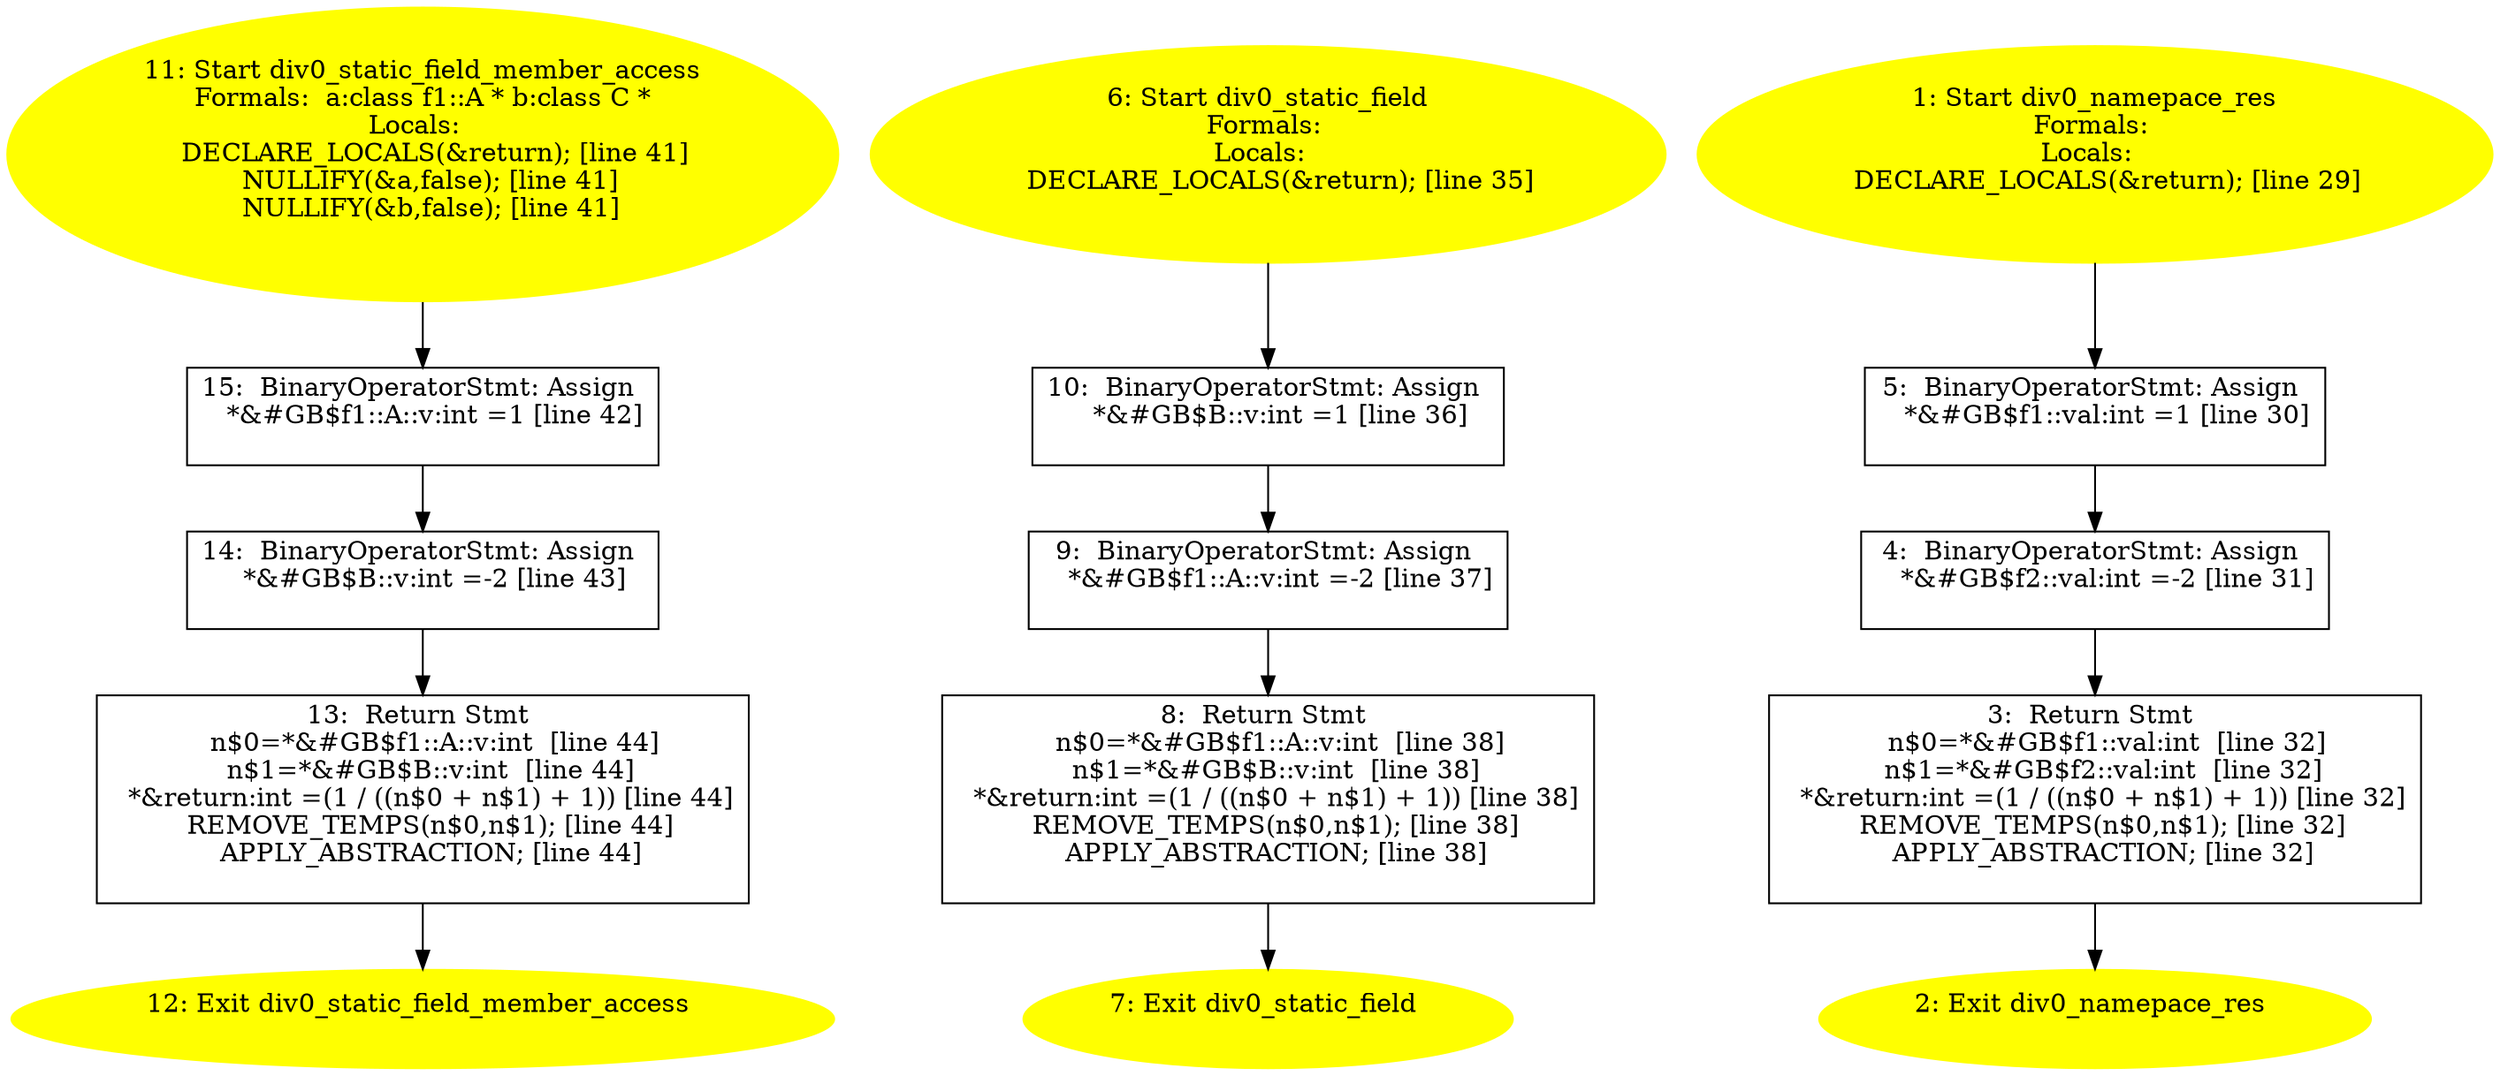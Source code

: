 digraph iCFG {
15 [label="15:  BinaryOperatorStmt: Assign \n   *&#GB$f1::A::v:int =1 [line 42]\n " shape="box"]
	

	 15 -> 14 ;
14 [label="14:  BinaryOperatorStmt: Assign \n   *&#GB$B::v:int =-2 [line 43]\n " shape="box"]
	

	 14 -> 13 ;
13 [label="13:  Return Stmt \n   n$0=*&#GB$f1::A::v:int  [line 44]\n  n$1=*&#GB$B::v:int  [line 44]\n  *&return:int =(1 / ((n$0 + n$1) + 1)) [line 44]\n  REMOVE_TEMPS(n$0,n$1); [line 44]\n  APPLY_ABSTRACTION; [line 44]\n " shape="box"]
	

	 13 -> 12 ;
12 [label="12: Exit div0_static_field_member_access \n  " color=yellow style=filled]
	

11 [label="11: Start div0_static_field_member_access\nFormals:  a:class f1::A * b:class C *\nLocals:  \n   DECLARE_LOCALS(&return); [line 41]\n  NULLIFY(&a,false); [line 41]\n  NULLIFY(&b,false); [line 41]\n " color=yellow style=filled]
	

	 11 -> 15 ;
10 [label="10:  BinaryOperatorStmt: Assign \n   *&#GB$B::v:int =1 [line 36]\n " shape="box"]
	

	 10 -> 9 ;
9 [label="9:  BinaryOperatorStmt: Assign \n   *&#GB$f1::A::v:int =-2 [line 37]\n " shape="box"]
	

	 9 -> 8 ;
8 [label="8:  Return Stmt \n   n$0=*&#GB$f1::A::v:int  [line 38]\n  n$1=*&#GB$B::v:int  [line 38]\n  *&return:int =(1 / ((n$0 + n$1) + 1)) [line 38]\n  REMOVE_TEMPS(n$0,n$1); [line 38]\n  APPLY_ABSTRACTION; [line 38]\n " shape="box"]
	

	 8 -> 7 ;
7 [label="7: Exit div0_static_field \n  " color=yellow style=filled]
	

6 [label="6: Start div0_static_field\nFormals: \nLocals:  \n   DECLARE_LOCALS(&return); [line 35]\n " color=yellow style=filled]
	

	 6 -> 10 ;
5 [label="5:  BinaryOperatorStmt: Assign \n   *&#GB$f1::val:int =1 [line 30]\n " shape="box"]
	

	 5 -> 4 ;
4 [label="4:  BinaryOperatorStmt: Assign \n   *&#GB$f2::val:int =-2 [line 31]\n " shape="box"]
	

	 4 -> 3 ;
3 [label="3:  Return Stmt \n   n$0=*&#GB$f1::val:int  [line 32]\n  n$1=*&#GB$f2::val:int  [line 32]\n  *&return:int =(1 / ((n$0 + n$1) + 1)) [line 32]\n  REMOVE_TEMPS(n$0,n$1); [line 32]\n  APPLY_ABSTRACTION; [line 32]\n " shape="box"]
	

	 3 -> 2 ;
2 [label="2: Exit div0_namepace_res \n  " color=yellow style=filled]
	

1 [label="1: Start div0_namepace_res\nFormals: \nLocals:  \n   DECLARE_LOCALS(&return); [line 29]\n " color=yellow style=filled]
	

	 1 -> 5 ;
}
